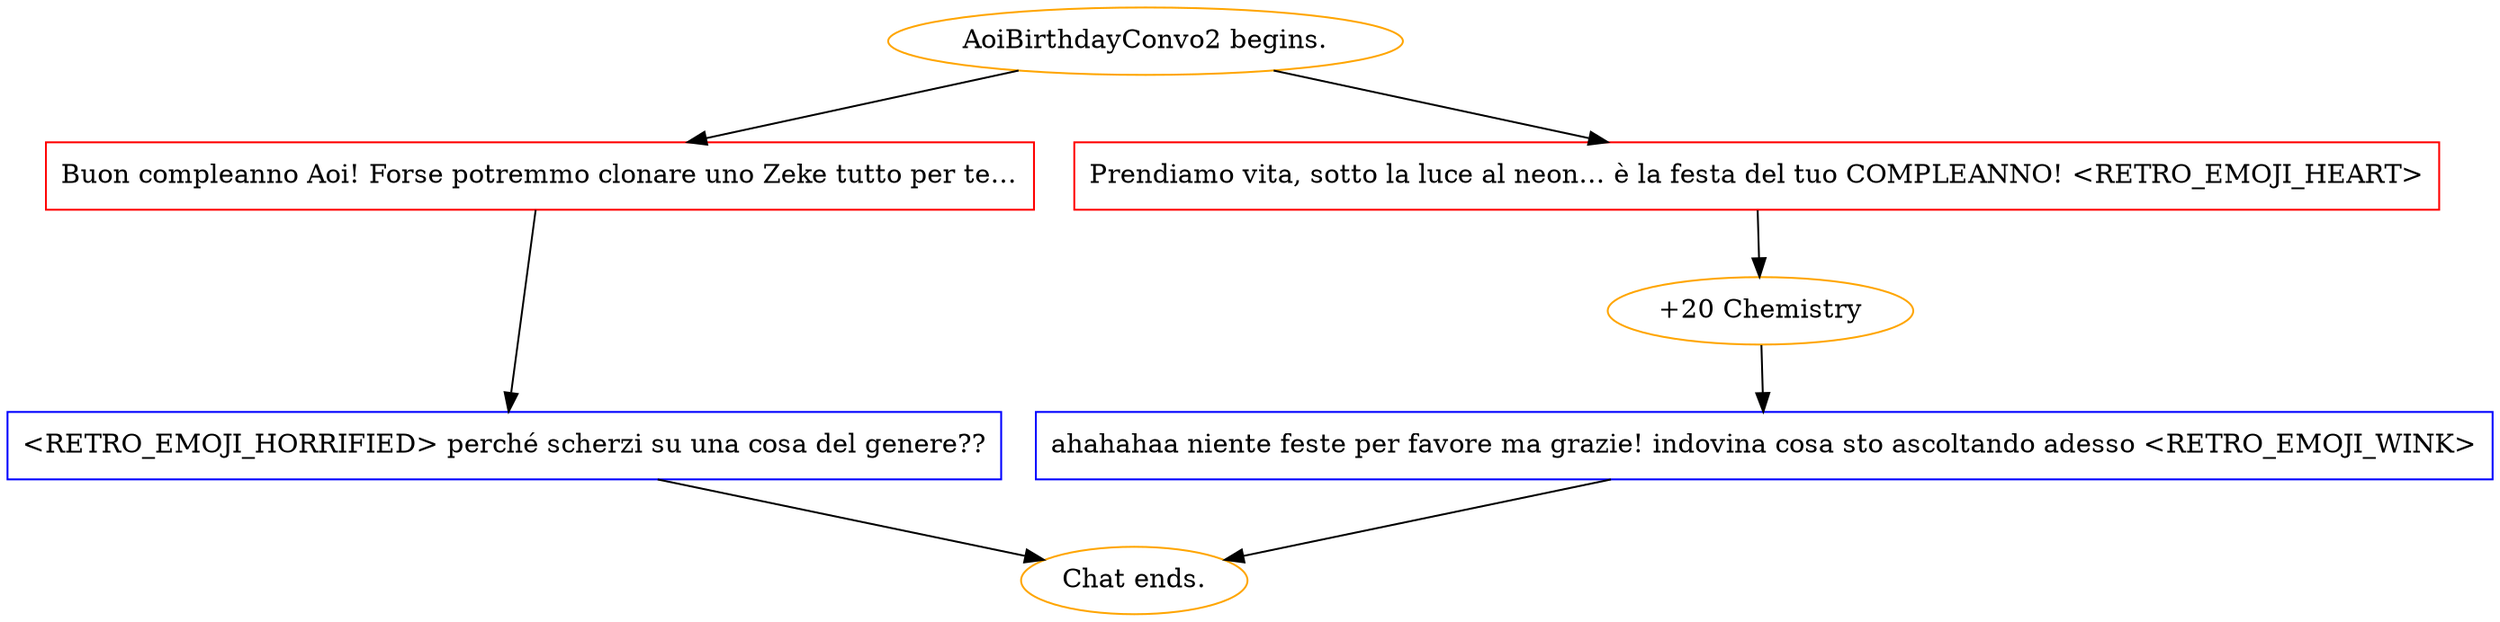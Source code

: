 digraph {
	"AoiBirthdayConvo2 begins." [color=orange];
		"AoiBirthdayConvo2 begins." -> j1160157782;
		"AoiBirthdayConvo2 begins." -> j1389363010;
	j1160157782 [label="Buon compleanno Aoi! Forse potremmo clonare uno Zeke tutto per te…",shape=box,color=red];
		j1160157782 -> j488212720;
	j1389363010 [label="Prendiamo vita, sotto la luce al neon… è la festa del tuo COMPLEANNO! <RETRO_EMOJI_HEART>",shape=box,color=red];
		j1389363010 -> j4068649721;
	j488212720 [label="<RETRO_EMOJI_HORRIFIED> perché scherzi su una cosa del genere??",shape=box,color=blue];
		j488212720 -> "Chat ends.";
	j4068649721 [label="+20 Chemistry",color=orange];
		j4068649721 -> j3103809665;
	"Chat ends." [color=orange];
	j3103809665 [label="ahahahaa niente feste per favore ma grazie! indovina cosa sto ascoltando adesso <RETRO_EMOJI_WINK>",shape=box,color=blue];
		j3103809665 -> "Chat ends.";
}